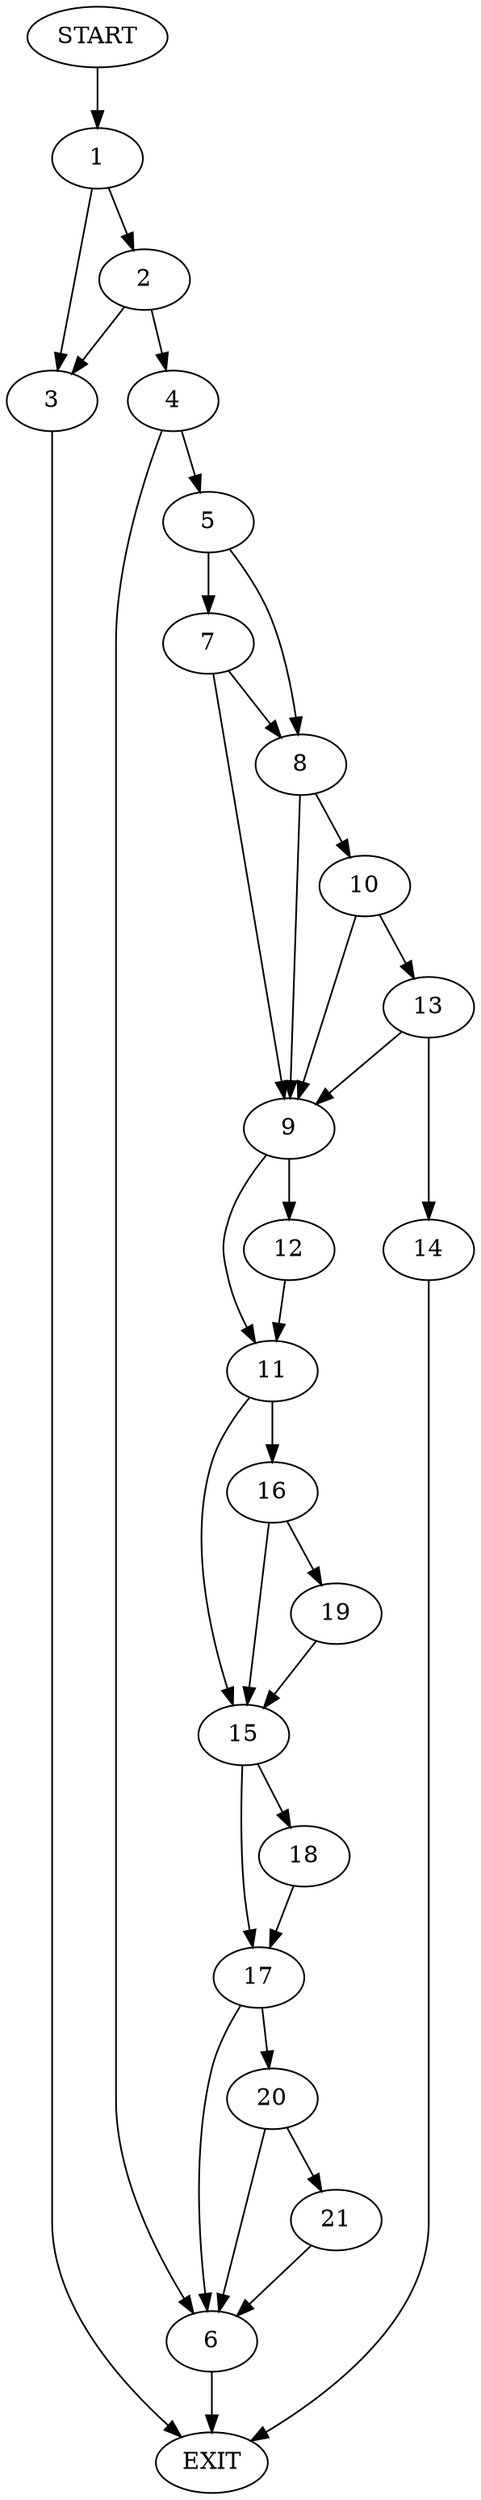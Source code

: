 digraph {
0 [label="START"]
22 [label="EXIT"]
0 -> 1
1 -> 2
1 -> 3
2 -> 4
2 -> 3
3 -> 22
4 -> 5
4 -> 6
6 -> 22
5 -> 7
5 -> 8
7 -> 8
7 -> 9
8 -> 10
8 -> 9
9 -> 11
9 -> 12
10 -> 13
10 -> 9
13 -> 14
13 -> 9
14 -> 22
12 -> 11
11 -> 15
11 -> 16
15 -> 17
15 -> 18
16 -> 15
16 -> 19
19 -> 15
18 -> 17
17 -> 20
17 -> 6
20 -> 21
20 -> 6
21 -> 6
}
